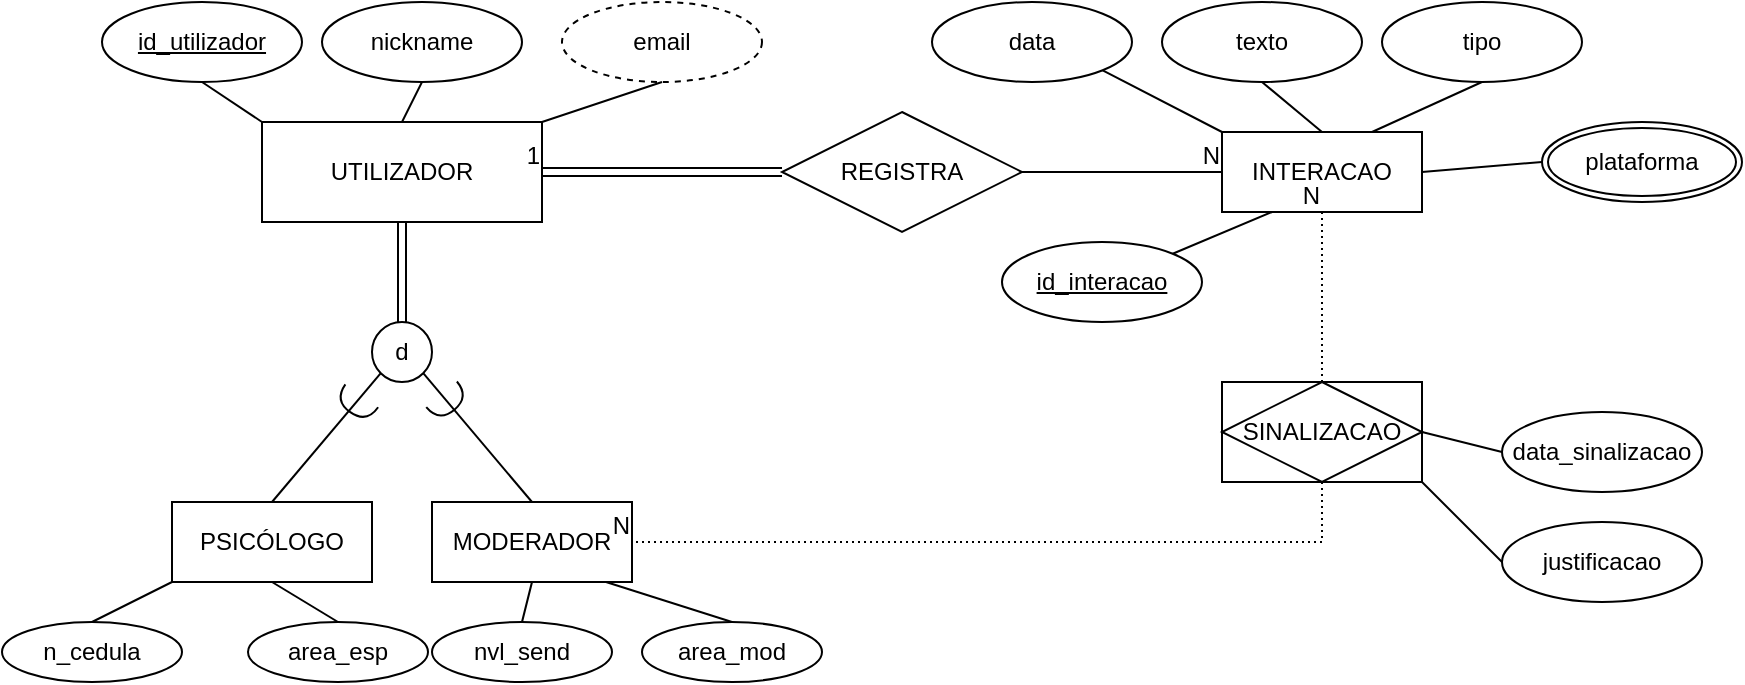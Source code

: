 <mxfile version="28.2.5">
  <diagram name="Page-1" id="tOIW24pAtOSCwyQ4gi1o">
    <mxGraphModel dx="2255" dy="634" grid="1" gridSize="10" guides="1" tooltips="1" connect="1" arrows="1" fold="1" page="1" pageScale="1" pageWidth="850" pageHeight="1100" math="0" shadow="0">
      <root>
        <mxCell id="0" />
        <mxCell id="1" parent="0" />
        <mxCell id="2YyOYfQbQqB_2xkgUg5d-1" value="UTILIZADOR" style="whiteSpace=wrap;html=1;align=center;" vertex="1" parent="1">
          <mxGeometry x="90" y="70" width="140" height="50" as="geometry" />
        </mxCell>
        <mxCell id="2YyOYfQbQqB_2xkgUg5d-3" value="id_utilizador" style="ellipse;whiteSpace=wrap;html=1;align=center;fontStyle=4;" vertex="1" parent="1">
          <mxGeometry x="10" y="10" width="100" height="40" as="geometry" />
        </mxCell>
        <mxCell id="2YyOYfQbQqB_2xkgUg5d-5" value="nickname" style="ellipse;whiteSpace=wrap;html=1;align=center;" vertex="1" parent="1">
          <mxGeometry x="120" y="10" width="100" height="40" as="geometry" />
        </mxCell>
        <mxCell id="2YyOYfQbQqB_2xkgUg5d-6" value="email" style="ellipse;whiteSpace=wrap;html=1;align=center;dashed=1;" vertex="1" parent="1">
          <mxGeometry x="240" y="10" width="100" height="40" as="geometry" />
        </mxCell>
        <mxCell id="2YyOYfQbQqB_2xkgUg5d-7" value="" style="endArrow=none;html=1;rounded=0;exitX=0.5;exitY=1;exitDx=0;exitDy=0;entryX=0;entryY=0;entryDx=0;entryDy=0;" edge="1" parent="1" source="2YyOYfQbQqB_2xkgUg5d-3" target="2YyOYfQbQqB_2xkgUg5d-1">
          <mxGeometry relative="1" as="geometry">
            <mxPoint x="320" y="230" as="sourcePoint" />
            <mxPoint x="480" y="230" as="targetPoint" />
          </mxGeometry>
        </mxCell>
        <mxCell id="2YyOYfQbQqB_2xkgUg5d-8" value="" style="endArrow=none;html=1;rounded=0;exitX=0.5;exitY=1;exitDx=0;exitDy=0;entryX=0.5;entryY=0;entryDx=0;entryDy=0;" edge="1" parent="1" source="2YyOYfQbQqB_2xkgUg5d-5" target="2YyOYfQbQqB_2xkgUg5d-1">
          <mxGeometry relative="1" as="geometry">
            <mxPoint x="320" y="230" as="sourcePoint" />
            <mxPoint x="480" y="230" as="targetPoint" />
          </mxGeometry>
        </mxCell>
        <mxCell id="2YyOYfQbQqB_2xkgUg5d-9" value="" style="endArrow=none;html=1;rounded=0;exitX=1;exitY=0;exitDx=0;exitDy=0;entryX=0.5;entryY=1;entryDx=0;entryDy=0;" edge="1" parent="1" source="2YyOYfQbQqB_2xkgUg5d-1" target="2YyOYfQbQqB_2xkgUg5d-6">
          <mxGeometry relative="1" as="geometry">
            <mxPoint x="320" y="230" as="sourcePoint" />
            <mxPoint x="480" y="230" as="targetPoint" />
          </mxGeometry>
        </mxCell>
        <mxCell id="2YyOYfQbQqB_2xkgUg5d-10" value="d" style="ellipse;whiteSpace=wrap;html=1;align=center;" vertex="1" parent="1">
          <mxGeometry x="145" y="170" width="30" height="30" as="geometry" />
        </mxCell>
        <mxCell id="2YyOYfQbQqB_2xkgUg5d-11" value="" style="shape=link;html=1;rounded=0;exitX=0.5;exitY=0;exitDx=0;exitDy=0;entryX=0.5;entryY=1;entryDx=0;entryDy=0;" edge="1" parent="1" source="2YyOYfQbQqB_2xkgUg5d-10" target="2YyOYfQbQqB_2xkgUg5d-1">
          <mxGeometry relative="1" as="geometry">
            <mxPoint x="320" y="230" as="sourcePoint" />
            <mxPoint x="480" y="230" as="targetPoint" />
          </mxGeometry>
        </mxCell>
        <mxCell id="2YyOYfQbQqB_2xkgUg5d-13" value="PSICÓLOGO" style="whiteSpace=wrap;html=1;align=center;" vertex="1" parent="1">
          <mxGeometry x="45" y="260" width="100" height="40" as="geometry" />
        </mxCell>
        <mxCell id="2YyOYfQbQqB_2xkgUg5d-14" value="MODERADOR" style="whiteSpace=wrap;html=1;align=center;" vertex="1" parent="1">
          <mxGeometry x="175" y="260" width="100" height="40" as="geometry" />
        </mxCell>
        <mxCell id="2YyOYfQbQqB_2xkgUg5d-16" value="" style="endArrow=none;html=1;rounded=0;exitX=0;exitY=1;exitDx=0;exitDy=0;entryX=0.5;entryY=0;entryDx=0;entryDy=0;" edge="1" parent="1" source="2YyOYfQbQqB_2xkgUg5d-10" target="2YyOYfQbQqB_2xkgUg5d-13">
          <mxGeometry relative="1" as="geometry">
            <mxPoint x="240" y="80" as="sourcePoint" />
            <mxPoint x="400" y="80" as="targetPoint" />
          </mxGeometry>
        </mxCell>
        <mxCell id="2YyOYfQbQqB_2xkgUg5d-17" value="" style="endArrow=none;html=1;rounded=0;exitX=1;exitY=1;exitDx=0;exitDy=0;entryX=0.5;entryY=0;entryDx=0;entryDy=0;" edge="1" parent="1" source="2YyOYfQbQqB_2xkgUg5d-10" target="2YyOYfQbQqB_2xkgUg5d-14">
          <mxGeometry relative="1" as="geometry">
            <mxPoint x="240" y="80" as="sourcePoint" />
            <mxPoint x="400" y="80" as="targetPoint" />
          </mxGeometry>
        </mxCell>
        <mxCell id="2YyOYfQbQqB_2xkgUg5d-18" value="" style="shape=requiredInterface;html=1;verticalLabelPosition=bottom;sketch=0;direction=south;rotation=-40;" vertex="1" parent="1">
          <mxGeometry x="173" y="205" width="20" height="10" as="geometry" />
        </mxCell>
        <mxCell id="2YyOYfQbQqB_2xkgUg5d-22" value="" style="shape=requiredInterface;html=1;verticalLabelPosition=bottom;sketch=0;direction=south;rotation=35;" vertex="1" parent="1">
          <mxGeometry x="127" y="206" width="20" height="10" as="geometry" />
        </mxCell>
        <mxCell id="2YyOYfQbQqB_2xkgUg5d-23" value="n_cedula" style="ellipse;whiteSpace=wrap;html=1;align=center;" vertex="1" parent="1">
          <mxGeometry x="-40" y="320" width="90" height="30" as="geometry" />
        </mxCell>
        <mxCell id="2YyOYfQbQqB_2xkgUg5d-25" value="" style="endArrow=none;html=1;rounded=0;exitX=0;exitY=1;exitDx=0;exitDy=0;entryX=0.5;entryY=0;entryDx=0;entryDy=0;" edge="1" parent="1" source="2YyOYfQbQqB_2xkgUg5d-13" target="2YyOYfQbQqB_2xkgUg5d-23">
          <mxGeometry relative="1" as="geometry">
            <mxPoint x="200" y="270" as="sourcePoint" />
            <mxPoint x="360" y="270" as="targetPoint" />
          </mxGeometry>
        </mxCell>
        <mxCell id="2YyOYfQbQqB_2xkgUg5d-26" value="area_esp" style="ellipse;whiteSpace=wrap;html=1;align=center;" vertex="1" parent="1">
          <mxGeometry x="83" y="320" width="90" height="30" as="geometry" />
        </mxCell>
        <mxCell id="2YyOYfQbQqB_2xkgUg5d-27" value="" style="endArrow=none;html=1;rounded=0;exitX=0.5;exitY=1;exitDx=0;exitDy=0;entryX=0.5;entryY=0;entryDx=0;entryDy=0;" edge="1" target="2YyOYfQbQqB_2xkgUg5d-26" parent="1" source="2YyOYfQbQqB_2xkgUg5d-13">
          <mxGeometry relative="1" as="geometry">
            <mxPoint x="168" y="300" as="sourcePoint" />
            <mxPoint x="483" y="270" as="targetPoint" />
          </mxGeometry>
        </mxCell>
        <mxCell id="2YyOYfQbQqB_2xkgUg5d-28" value="area_mod" style="ellipse;whiteSpace=wrap;html=1;align=center;" vertex="1" parent="1">
          <mxGeometry x="280" y="320" width="90" height="30" as="geometry" />
        </mxCell>
        <mxCell id="2YyOYfQbQqB_2xkgUg5d-29" value="" style="endArrow=none;html=1;rounded=0;exitX=0.5;exitY=1;exitDx=0;exitDy=0;entryX=0.5;entryY=0;entryDx=0;entryDy=0;" edge="1" target="2YyOYfQbQqB_2xkgUg5d-28" parent="1">
          <mxGeometry relative="1" as="geometry">
            <mxPoint x="262" y="300" as="sourcePoint" />
            <mxPoint x="650" y="270" as="targetPoint" />
          </mxGeometry>
        </mxCell>
        <mxCell id="2YyOYfQbQqB_2xkgUg5d-30" value="nvl_send" style="ellipse;whiteSpace=wrap;html=1;align=center;" vertex="1" parent="1">
          <mxGeometry x="175" y="320" width="90" height="30" as="geometry" />
        </mxCell>
        <mxCell id="2YyOYfQbQqB_2xkgUg5d-31" value="" style="endArrow=none;html=1;rounded=0;exitX=0.5;exitY=1;exitDx=0;exitDy=0;entryX=0.5;entryY=0;entryDx=0;entryDy=0;" edge="1" target="2YyOYfQbQqB_2xkgUg5d-30" parent="1" source="2YyOYfQbQqB_2xkgUg5d-14">
          <mxGeometry relative="1" as="geometry">
            <mxPoint x="187" y="300" as="sourcePoint" />
            <mxPoint x="575" y="270" as="targetPoint" />
          </mxGeometry>
        </mxCell>
        <mxCell id="2YyOYfQbQqB_2xkgUg5d-32" value="REGISTRA" style="shape=rhombus;perimeter=rhombusPerimeter;whiteSpace=wrap;html=1;align=center;" vertex="1" parent="1">
          <mxGeometry x="350" y="65" width="120" height="60" as="geometry" />
        </mxCell>
        <mxCell id="2YyOYfQbQqB_2xkgUg5d-37" value="" style="shape=link;html=1;rounded=0;entryX=1;entryY=0.5;entryDx=0;entryDy=0;exitX=0;exitY=0.5;exitDx=0;exitDy=0;" edge="1" parent="1" source="2YyOYfQbQqB_2xkgUg5d-32" target="2YyOYfQbQqB_2xkgUg5d-1">
          <mxGeometry relative="1" as="geometry">
            <mxPoint x="200" y="170" as="sourcePoint" />
            <mxPoint x="360" y="170" as="targetPoint" />
          </mxGeometry>
        </mxCell>
        <mxCell id="2YyOYfQbQqB_2xkgUg5d-38" value="1" style="resizable=0;html=1;whiteSpace=wrap;align=right;verticalAlign=bottom;" connectable="0" vertex="1" parent="2YyOYfQbQqB_2xkgUg5d-37">
          <mxGeometry x="1" relative="1" as="geometry" />
        </mxCell>
        <mxCell id="2YyOYfQbQqB_2xkgUg5d-39" value="INTERACAO" style="whiteSpace=wrap;html=1;align=center;" vertex="1" parent="1">
          <mxGeometry x="570" y="75" width="100" height="40" as="geometry" />
        </mxCell>
        <mxCell id="2YyOYfQbQqB_2xkgUg5d-41" value="" style="endArrow=none;html=1;rounded=0;entryX=0;entryY=0.5;entryDx=0;entryDy=0;exitX=1;exitY=0.5;exitDx=0;exitDy=0;" edge="1" parent="1" source="2YyOYfQbQqB_2xkgUg5d-32" target="2YyOYfQbQqB_2xkgUg5d-39">
          <mxGeometry relative="1" as="geometry">
            <mxPoint x="200" y="170" as="sourcePoint" />
            <mxPoint x="360" y="170" as="targetPoint" />
          </mxGeometry>
        </mxCell>
        <mxCell id="2YyOYfQbQqB_2xkgUg5d-42" value="N" style="resizable=0;html=1;whiteSpace=wrap;align=right;verticalAlign=bottom;" connectable="0" vertex="1" parent="2YyOYfQbQqB_2xkgUg5d-41">
          <mxGeometry x="1" relative="1" as="geometry" />
        </mxCell>
        <mxCell id="2YyOYfQbQqB_2xkgUg5d-43" value="data" style="ellipse;whiteSpace=wrap;html=1;align=center;" vertex="1" parent="1">
          <mxGeometry x="425" y="10" width="100" height="40" as="geometry" />
        </mxCell>
        <mxCell id="2YyOYfQbQqB_2xkgUg5d-44" value="texto" style="ellipse;whiteSpace=wrap;html=1;align=center;" vertex="1" parent="1">
          <mxGeometry x="540" y="10" width="100" height="40" as="geometry" />
        </mxCell>
        <mxCell id="2YyOYfQbQqB_2xkgUg5d-45" value="tipo" style="ellipse;whiteSpace=wrap;html=1;align=center;" vertex="1" parent="1">
          <mxGeometry x="650" y="10" width="100" height="40" as="geometry" />
        </mxCell>
        <mxCell id="2YyOYfQbQqB_2xkgUg5d-46" value="" style="endArrow=none;html=1;rounded=0;exitX=1;exitY=1;exitDx=0;exitDy=0;entryX=0;entryY=0;entryDx=0;entryDy=0;" edge="1" parent="1" source="2YyOYfQbQqB_2xkgUg5d-43" target="2YyOYfQbQqB_2xkgUg5d-39">
          <mxGeometry relative="1" as="geometry">
            <mxPoint x="190" y="140" as="sourcePoint" />
            <mxPoint x="350" y="140" as="targetPoint" />
          </mxGeometry>
        </mxCell>
        <mxCell id="2YyOYfQbQqB_2xkgUg5d-47" value="" style="endArrow=none;html=1;rounded=0;exitX=0.5;exitY=1;exitDx=0;exitDy=0;entryX=0.5;entryY=0;entryDx=0;entryDy=0;" edge="1" parent="1" source="2YyOYfQbQqB_2xkgUg5d-44" target="2YyOYfQbQqB_2xkgUg5d-39">
          <mxGeometry relative="1" as="geometry">
            <mxPoint x="190" y="140" as="sourcePoint" />
            <mxPoint x="350" y="140" as="targetPoint" />
          </mxGeometry>
        </mxCell>
        <mxCell id="2YyOYfQbQqB_2xkgUg5d-48" value="" style="endArrow=none;html=1;rounded=0;exitX=0.5;exitY=1;exitDx=0;exitDy=0;entryX=0.75;entryY=0;entryDx=0;entryDy=0;" edge="1" parent="1" source="2YyOYfQbQqB_2xkgUg5d-45" target="2YyOYfQbQqB_2xkgUg5d-39">
          <mxGeometry relative="1" as="geometry">
            <mxPoint x="190" y="140" as="sourcePoint" />
            <mxPoint x="350" y="140" as="targetPoint" />
          </mxGeometry>
        </mxCell>
        <mxCell id="2YyOYfQbQqB_2xkgUg5d-49" value="plataforma" style="ellipse;shape=doubleEllipse;margin=3;whiteSpace=wrap;html=1;align=center;" vertex="1" parent="1">
          <mxGeometry x="730" y="70" width="100" height="40" as="geometry" />
        </mxCell>
        <mxCell id="2YyOYfQbQqB_2xkgUg5d-50" value="" style="endArrow=none;html=1;rounded=0;entryX=0;entryY=0.5;entryDx=0;entryDy=0;exitX=1;exitY=0.5;exitDx=0;exitDy=0;" edge="1" parent="1" source="2YyOYfQbQqB_2xkgUg5d-39" target="2YyOYfQbQqB_2xkgUg5d-49">
          <mxGeometry relative="1" as="geometry">
            <mxPoint x="190" y="140" as="sourcePoint" />
            <mxPoint x="350" y="140" as="targetPoint" />
          </mxGeometry>
        </mxCell>
        <mxCell id="2YyOYfQbQqB_2xkgUg5d-51" value="SINALIZACAO" style="shape=associativeEntity;whiteSpace=wrap;html=1;align=center;" vertex="1" parent="1">
          <mxGeometry x="570" y="200" width="100" height="50" as="geometry" />
        </mxCell>
        <mxCell id="2YyOYfQbQqB_2xkgUg5d-54" value="id_interacao" style="ellipse;whiteSpace=wrap;html=1;align=center;fontStyle=4;" vertex="1" parent="1">
          <mxGeometry x="460" y="130" width="100" height="40" as="geometry" />
        </mxCell>
        <mxCell id="2YyOYfQbQqB_2xkgUg5d-55" value="" style="endArrow=none;html=1;rounded=0;entryX=0.25;entryY=1;entryDx=0;entryDy=0;exitX=1;exitY=0;exitDx=0;exitDy=0;" edge="1" parent="1" source="2YyOYfQbQqB_2xkgUg5d-54" target="2YyOYfQbQqB_2xkgUg5d-39">
          <mxGeometry relative="1" as="geometry">
            <mxPoint x="190" y="140" as="sourcePoint" />
            <mxPoint x="350" y="140" as="targetPoint" />
          </mxGeometry>
        </mxCell>
        <mxCell id="2YyOYfQbQqB_2xkgUg5d-59" value="data_sinalizacao" style="ellipse;whiteSpace=wrap;html=1;align=center;" vertex="1" parent="1">
          <mxGeometry x="710" y="215" width="100" height="40" as="geometry" />
        </mxCell>
        <mxCell id="2YyOYfQbQqB_2xkgUg5d-60" value="justificacao" style="ellipse;whiteSpace=wrap;html=1;align=center;" vertex="1" parent="1">
          <mxGeometry x="710" y="270" width="100" height="40" as="geometry" />
        </mxCell>
        <mxCell id="2YyOYfQbQqB_2xkgUg5d-61" value="" style="endArrow=none;html=1;rounded=0;exitX=0;exitY=0.5;exitDx=0;exitDy=0;entryX=1;entryY=1;entryDx=0;entryDy=0;" edge="1" parent="1" source="2YyOYfQbQqB_2xkgUg5d-60" target="2YyOYfQbQqB_2xkgUg5d-51">
          <mxGeometry relative="1" as="geometry">
            <mxPoint x="190" y="230" as="sourcePoint" />
            <mxPoint x="350" y="230" as="targetPoint" />
          </mxGeometry>
        </mxCell>
        <mxCell id="2YyOYfQbQqB_2xkgUg5d-62" value="" style="endArrow=none;html=1;rounded=0;exitX=0;exitY=0.5;exitDx=0;exitDy=0;entryX=1;entryY=0.5;entryDx=0;entryDy=0;" edge="1" parent="1" source="2YyOYfQbQqB_2xkgUg5d-59" target="2YyOYfQbQqB_2xkgUg5d-51">
          <mxGeometry relative="1" as="geometry">
            <mxPoint x="190" y="230" as="sourcePoint" />
            <mxPoint x="350" y="230" as="targetPoint" />
          </mxGeometry>
        </mxCell>
        <mxCell id="2YyOYfQbQqB_2xkgUg5d-68" value="" style="endArrow=none;html=1;rounded=0;dashed=1;dashPattern=1 2;exitX=0.5;exitY=1;exitDx=0;exitDy=0;entryX=1;entryY=0.5;entryDx=0;entryDy=0;" edge="1" parent="1" source="2YyOYfQbQqB_2xkgUg5d-51" target="2YyOYfQbQqB_2xkgUg5d-14">
          <mxGeometry relative="1" as="geometry">
            <mxPoint x="60" y="190" as="sourcePoint" />
            <mxPoint x="220" y="190" as="targetPoint" />
            <Array as="points">
              <mxPoint x="620" y="280" />
            </Array>
          </mxGeometry>
        </mxCell>
        <mxCell id="2YyOYfQbQqB_2xkgUg5d-69" value="N" style="resizable=0;html=1;whiteSpace=wrap;align=right;verticalAlign=bottom;" connectable="0" vertex="1" parent="2YyOYfQbQqB_2xkgUg5d-68">
          <mxGeometry x="1" relative="1" as="geometry" />
        </mxCell>
        <mxCell id="2YyOYfQbQqB_2xkgUg5d-70" value="" style="endArrow=none;html=1;rounded=0;dashed=1;dashPattern=1 2;exitX=0.5;exitY=0;exitDx=0;exitDy=0;entryX=0.5;entryY=1;entryDx=0;entryDy=0;" edge="1" parent="1" source="2YyOYfQbQqB_2xkgUg5d-51" target="2YyOYfQbQqB_2xkgUg5d-39">
          <mxGeometry relative="1" as="geometry">
            <mxPoint x="60" y="190" as="sourcePoint" />
            <mxPoint x="220" y="190" as="targetPoint" />
          </mxGeometry>
        </mxCell>
        <mxCell id="2YyOYfQbQqB_2xkgUg5d-71" value="N" style="resizable=0;html=1;whiteSpace=wrap;align=right;verticalAlign=bottom;" connectable="0" vertex="1" parent="2YyOYfQbQqB_2xkgUg5d-70">
          <mxGeometry x="1" relative="1" as="geometry" />
        </mxCell>
      </root>
    </mxGraphModel>
  </diagram>
</mxfile>
